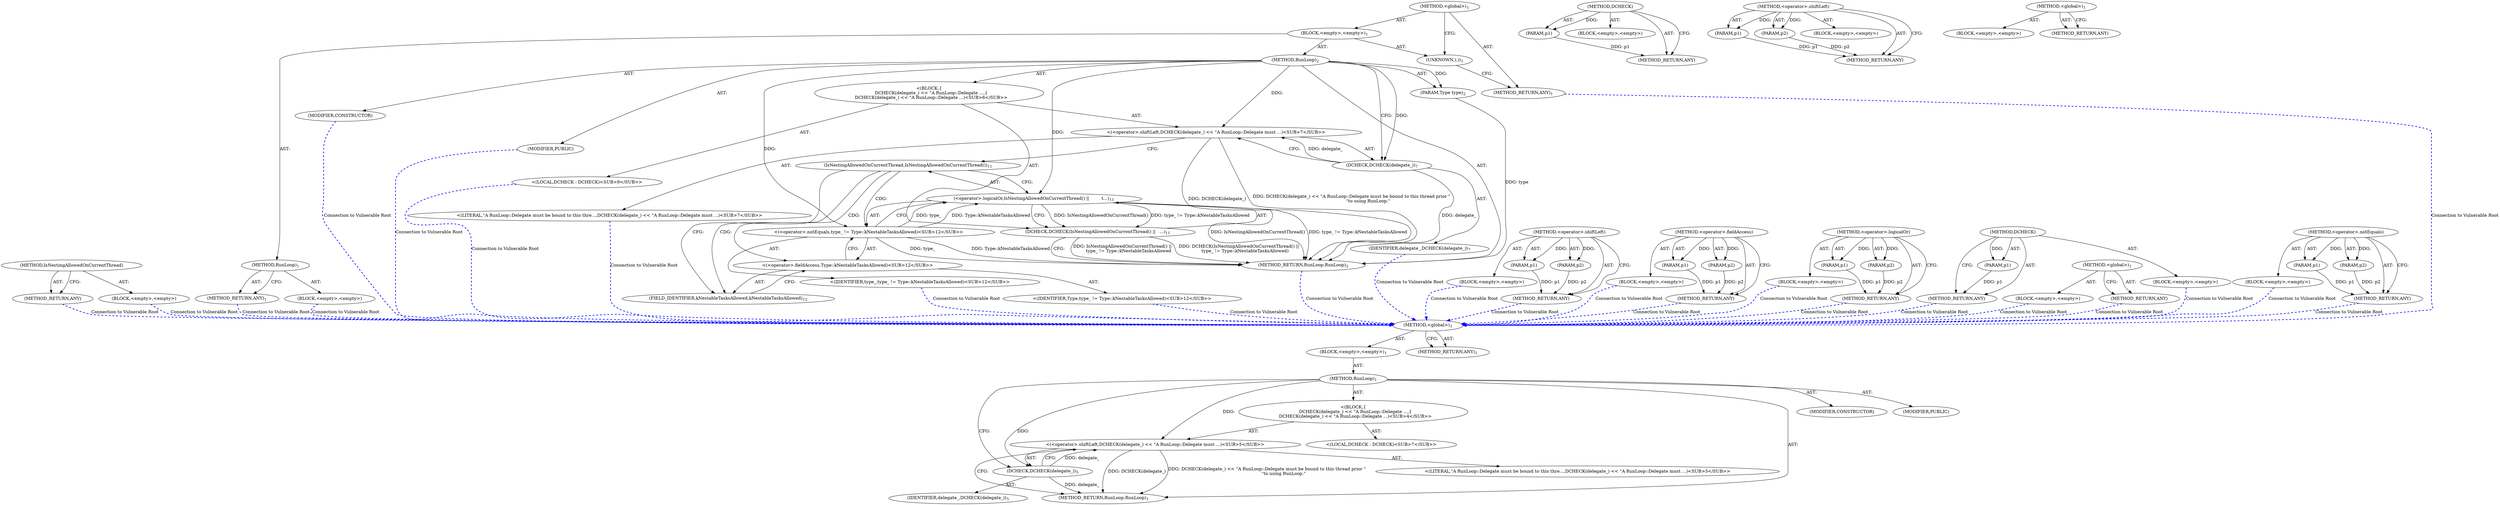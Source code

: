 digraph "&lt;operator&gt;.notEquals" {
vulnerable_6 [label=<(METHOD,&lt;global&gt;)<SUB>1</SUB>>];
vulnerable_7 [label=<(BLOCK,&lt;empty&gt;,&lt;empty&gt;)<SUB>1</SUB>>];
vulnerable_8 [label=<(METHOD,RunLoop)<SUB>1</SUB>>];
vulnerable_9 [label="<(BLOCK,{
   DCHECK(delegate_) &lt;&lt; &quot;A RunLoop::Delegate ...,{
   DCHECK(delegate_) &lt;&lt; &quot;A RunLoop::Delegate ...)<SUB>4</SUB>>"];
vulnerable_10 [label="<(&lt;operator&gt;.shiftLeft,DCHECK(delegate_) &lt;&lt; &quot;A RunLoop::Delegate must ...)<SUB>5</SUB>>"];
vulnerable_11 [label=<(DCHECK,DCHECK(delegate_))<SUB>5</SUB>>];
vulnerable_12 [label=<(IDENTIFIER,delegate_,DCHECK(delegate_))<SUB>5</SUB>>];
vulnerable_13 [label="<(LITERAL,&quot;A RunLoop::Delegate must be bound to this thre...,DCHECK(delegate_) &lt;&lt; &quot;A RunLoop::Delegate must ...)<SUB>5</SUB>>"];
vulnerable_14 [label="<(LOCAL,DCHECK : DCHECK)<SUB>7</SUB>>"];
vulnerable_15 [label=<(MODIFIER,CONSTRUCTOR)>];
vulnerable_16 [label=<(MODIFIER,PUBLIC)>];
vulnerable_17 [label=<(METHOD_RETURN,RunLoop.RunLoop)<SUB>1</SUB>>];
vulnerable_19 [label=<(METHOD_RETURN,ANY)<SUB>1</SUB>>];
vulnerable_43 [label=<(METHOD,DCHECK)>];
vulnerable_44 [label=<(PARAM,p1)>];
vulnerable_45 [label=<(BLOCK,&lt;empty&gt;,&lt;empty&gt;)>];
vulnerable_46 [label=<(METHOD_RETURN,ANY)>];
vulnerable_38 [label=<(METHOD,&lt;operator&gt;.shiftLeft)>];
vulnerable_39 [label=<(PARAM,p1)>];
vulnerable_40 [label=<(PARAM,p2)>];
vulnerable_41 [label=<(BLOCK,&lt;empty&gt;,&lt;empty&gt;)>];
vulnerable_42 [label=<(METHOD_RETURN,ANY)>];
vulnerable_32 [label=<(METHOD,&lt;global&gt;)<SUB>1</SUB>>];
vulnerable_33 [label=<(BLOCK,&lt;empty&gt;,&lt;empty&gt;)>];
vulnerable_34 [label=<(METHOD_RETURN,ANY)>];
fixed_70 [label=<(METHOD,IsNestingAllowedOnCurrentThread)>];
fixed_71 [label=<(BLOCK,&lt;empty&gt;,&lt;empty&gt;)>];
fixed_72 [label=<(METHOD_RETURN,ANY)>];
fixed_6 [label=<(METHOD,&lt;global&gt;)<SUB>1</SUB>>];
fixed_7 [label=<(BLOCK,&lt;empty&gt;,&lt;empty&gt;)<SUB>1</SUB>>];
fixed_8 [label=<(METHOD,RunLoop)<SUB>1</SUB>>];
fixed_9 [label=<(BLOCK,&lt;empty&gt;,&lt;empty&gt;)>];
fixed_10 [label=<(METHOD_RETURN,ANY)<SUB>1</SUB>>];
fixed_12 [label=<(UNKNOWN,),))<SUB>1</SUB>>];
fixed_13 [label=<(METHOD,RunLoop)<SUB>2</SUB>>];
fixed_14 [label=<(PARAM,Type type)<SUB>2</SUB>>];
fixed_15 [label="<(BLOCK,{
   DCHECK(delegate_) &lt;&lt; &quot;A RunLoop::Delegate ...,{
   DCHECK(delegate_) &lt;&lt; &quot;A RunLoop::Delegate ...)<SUB>6</SUB>>"];
fixed_16 [label="<(&lt;operator&gt;.shiftLeft,DCHECK(delegate_) &lt;&lt; &quot;A RunLoop::Delegate must ...)<SUB>7</SUB>>"];
fixed_17 [label=<(DCHECK,DCHECK(delegate_))<SUB>7</SUB>>];
fixed_18 [label=<(IDENTIFIER,delegate_,DCHECK(delegate_))<SUB>7</SUB>>];
fixed_19 [label="<(LITERAL,&quot;A RunLoop::Delegate must be bound to this thre...,DCHECK(delegate_) &lt;&lt; &quot;A RunLoop::Delegate must ...)<SUB>7</SUB>>"];
fixed_20 [label="<(LOCAL,DCHECK : DCHECK)<SUB>9</SUB>>"];
fixed_21 [label=<(DCHECK,DCHECK(IsNestingAllowedOnCurrentThread() ||
   ...)<SUB>11</SUB>>];
fixed_22 [label=<(&lt;operator&gt;.logicalOr,IsNestingAllowedOnCurrentThread() ||
         t...)<SUB>11</SUB>>];
fixed_23 [label=<(IsNestingAllowedOnCurrentThread,IsNestingAllowedOnCurrentThread())<SUB>11</SUB>>];
fixed_24 [label="<(&lt;operator&gt;.notEquals,type_ != Type::kNestableTasksAllowed)<SUB>12</SUB>>"];
fixed_25 [label="<(IDENTIFIER,type_,type_ != Type::kNestableTasksAllowed)<SUB>12</SUB>>"];
fixed_26 [label="<(&lt;operator&gt;.fieldAccess,Type::kNestableTasksAllowed)<SUB>12</SUB>>"];
fixed_27 [label="<(IDENTIFIER,Type,type_ != Type::kNestableTasksAllowed)<SUB>12</SUB>>"];
fixed_28 [label=<(FIELD_IDENTIFIER,kNestableTasksAllowed,kNestableTasksAllowed)<SUB>12</SUB>>];
fixed_29 [label=<(MODIFIER,CONSTRUCTOR)>];
fixed_30 [label=<(MODIFIER,PUBLIC)>];
fixed_31 [label=<(METHOD_RETURN,RunLoop.RunLoop)<SUB>2</SUB>>];
fixed_33 [label=<(METHOD_RETURN,ANY)<SUB>1</SUB>>];
fixed_56 [label=<(METHOD,&lt;operator&gt;.shiftLeft)>];
fixed_57 [label=<(PARAM,p1)>];
fixed_58 [label=<(PARAM,p2)>];
fixed_59 [label=<(BLOCK,&lt;empty&gt;,&lt;empty&gt;)>];
fixed_60 [label=<(METHOD_RETURN,ANY)>];
fixed_78 [label=<(METHOD,&lt;operator&gt;.fieldAccess)>];
fixed_79 [label=<(PARAM,p1)>];
fixed_80 [label=<(PARAM,p2)>];
fixed_81 [label=<(BLOCK,&lt;empty&gt;,&lt;empty&gt;)>];
fixed_82 [label=<(METHOD_RETURN,ANY)>];
fixed_65 [label=<(METHOD,&lt;operator&gt;.logicalOr)>];
fixed_66 [label=<(PARAM,p1)>];
fixed_67 [label=<(PARAM,p2)>];
fixed_68 [label=<(BLOCK,&lt;empty&gt;,&lt;empty&gt;)>];
fixed_69 [label=<(METHOD_RETURN,ANY)>];
fixed_61 [label=<(METHOD,DCHECK)>];
fixed_62 [label=<(PARAM,p1)>];
fixed_63 [label=<(BLOCK,&lt;empty&gt;,&lt;empty&gt;)>];
fixed_64 [label=<(METHOD_RETURN,ANY)>];
fixed_50 [label=<(METHOD,&lt;global&gt;)<SUB>1</SUB>>];
fixed_51 [label=<(BLOCK,&lt;empty&gt;,&lt;empty&gt;)>];
fixed_52 [label=<(METHOD_RETURN,ANY)>];
fixed_73 [label=<(METHOD,&lt;operator&gt;.notEquals)>];
fixed_74 [label=<(PARAM,p1)>];
fixed_75 [label=<(PARAM,p2)>];
fixed_76 [label=<(BLOCK,&lt;empty&gt;,&lt;empty&gt;)>];
fixed_77 [label=<(METHOD_RETURN,ANY)>];
vulnerable_6 -> vulnerable_7  [key=0, label="AST: "];
vulnerable_6 -> vulnerable_19  [key=0, label="AST: "];
vulnerable_6 -> vulnerable_19  [key=1, label="CFG: "];
vulnerable_7 -> vulnerable_8  [key=0, label="AST: "];
vulnerable_8 -> vulnerable_9  [key=0, label="AST: "];
vulnerable_8 -> vulnerable_15  [key=0, label="AST: "];
vulnerable_8 -> vulnerable_16  [key=0, label="AST: "];
vulnerable_8 -> vulnerable_17  [key=0, label="AST: "];
vulnerable_8 -> vulnerable_11  [key=0, label="CFG: "];
vulnerable_8 -> vulnerable_11  [key=1, label="DDG: "];
vulnerable_8 -> vulnerable_10  [key=0, label="DDG: "];
vulnerable_9 -> vulnerable_10  [key=0, label="AST: "];
vulnerable_9 -> vulnerable_14  [key=0, label="AST: "];
vulnerable_10 -> vulnerable_11  [key=0, label="AST: "];
vulnerable_10 -> vulnerable_13  [key=0, label="AST: "];
vulnerable_10 -> vulnerable_17  [key=0, label="CFG: "];
vulnerable_10 -> vulnerable_17  [key=1, label="DDG: DCHECK(delegate_)"];
vulnerable_10 -> vulnerable_17  [key=2, label="DDG: DCHECK(delegate_) &lt;&lt; &quot;A RunLoop::Delegate must be bound to this thread prior &quot;
                        &quot;to using RunLoop.&quot;"];
vulnerable_11 -> vulnerable_12  [key=0, label="AST: "];
vulnerable_11 -> vulnerable_10  [key=0, label="CFG: "];
vulnerable_11 -> vulnerable_10  [key=1, label="DDG: delegate_"];
vulnerable_11 -> vulnerable_17  [key=0, label="DDG: delegate_"];
vulnerable_43 -> vulnerable_44  [key=0, label="AST: "];
vulnerable_43 -> vulnerable_44  [key=1, label="DDG: "];
vulnerable_43 -> vulnerable_45  [key=0, label="AST: "];
vulnerable_43 -> vulnerable_46  [key=0, label="AST: "];
vulnerable_43 -> vulnerable_46  [key=1, label="CFG: "];
vulnerable_44 -> vulnerable_46  [key=0, label="DDG: p1"];
vulnerable_38 -> vulnerable_39  [key=0, label="AST: "];
vulnerable_38 -> vulnerable_39  [key=1, label="DDG: "];
vulnerable_38 -> vulnerable_41  [key=0, label="AST: "];
vulnerable_38 -> vulnerable_40  [key=0, label="AST: "];
vulnerable_38 -> vulnerable_40  [key=1, label="DDG: "];
vulnerable_38 -> vulnerable_42  [key=0, label="AST: "];
vulnerable_38 -> vulnerable_42  [key=1, label="CFG: "];
vulnerable_39 -> vulnerable_42  [key=0, label="DDG: p1"];
vulnerable_40 -> vulnerable_42  [key=0, label="DDG: p2"];
vulnerable_32 -> vulnerable_33  [key=0, label="AST: "];
vulnerable_32 -> vulnerable_34  [key=0, label="AST: "];
vulnerable_32 -> vulnerable_34  [key=1, label="CFG: "];
fixed_70 -> fixed_71  [key=0, label="AST: "];
fixed_70 -> fixed_72  [key=0, label="AST: "];
fixed_70 -> fixed_72  [key=1, label="CFG: "];
fixed_71 -> vulnerable_6  [color=blue, key=0, label="Connection to Vulnerable Root", penwidth="2.0", style=dashed];
fixed_72 -> vulnerable_6  [color=blue, key=0, label="Connection to Vulnerable Root", penwidth="2.0", style=dashed];
fixed_6 -> fixed_7  [key=0, label="AST: "];
fixed_6 -> fixed_33  [key=0, label="AST: "];
fixed_6 -> fixed_12  [key=0, label="CFG: "];
fixed_7 -> fixed_8  [key=0, label="AST: "];
fixed_7 -> fixed_12  [key=0, label="AST: "];
fixed_7 -> fixed_13  [key=0, label="AST: "];
fixed_8 -> fixed_9  [key=0, label="AST: "];
fixed_8 -> fixed_10  [key=0, label="AST: "];
fixed_8 -> fixed_10  [key=1, label="CFG: "];
fixed_9 -> vulnerable_6  [color=blue, key=0, label="Connection to Vulnerable Root", penwidth="2.0", style=dashed];
fixed_10 -> vulnerable_6  [color=blue, key=0, label="Connection to Vulnerable Root", penwidth="2.0", style=dashed];
fixed_12 -> fixed_33  [key=0, label="CFG: "];
fixed_13 -> fixed_14  [key=0, label="AST: "];
fixed_13 -> fixed_14  [key=1, label="DDG: "];
fixed_13 -> fixed_15  [key=0, label="AST: "];
fixed_13 -> fixed_29  [key=0, label="AST: "];
fixed_13 -> fixed_30  [key=0, label="AST: "];
fixed_13 -> fixed_31  [key=0, label="AST: "];
fixed_13 -> fixed_17  [key=0, label="CFG: "];
fixed_13 -> fixed_17  [key=1, label="DDG: "];
fixed_13 -> fixed_16  [key=0, label="DDG: "];
fixed_13 -> fixed_22  [key=0, label="DDG: "];
fixed_13 -> fixed_24  [key=0, label="DDG: "];
fixed_14 -> fixed_31  [key=0, label="DDG: type"];
fixed_15 -> fixed_16  [key=0, label="AST: "];
fixed_15 -> fixed_20  [key=0, label="AST: "];
fixed_15 -> fixed_21  [key=0, label="AST: "];
fixed_16 -> fixed_17  [key=0, label="AST: "];
fixed_16 -> fixed_19  [key=0, label="AST: "];
fixed_16 -> fixed_23  [key=0, label="CFG: "];
fixed_16 -> fixed_31  [key=0, label="DDG: DCHECK(delegate_)"];
fixed_16 -> fixed_31  [key=1, label="DDG: DCHECK(delegate_) &lt;&lt; &quot;A RunLoop::Delegate must be bound to this thread prior &quot;
                        &quot;to using RunLoop.&quot;"];
fixed_17 -> fixed_18  [key=0, label="AST: "];
fixed_17 -> fixed_16  [key=0, label="CFG: "];
fixed_17 -> fixed_16  [key=1, label="DDG: delegate_"];
fixed_17 -> fixed_31  [key=0, label="DDG: delegate_"];
fixed_18 -> vulnerable_6  [color=blue, key=0, label="Connection to Vulnerable Root", penwidth="2.0", style=dashed];
fixed_19 -> vulnerable_6  [color=blue, key=0, label="Connection to Vulnerable Root", penwidth="2.0", style=dashed];
fixed_20 -> vulnerable_6  [color=blue, key=0, label="Connection to Vulnerable Root", penwidth="2.0", style=dashed];
fixed_21 -> fixed_22  [key=0, label="AST: "];
fixed_21 -> fixed_31  [key=0, label="CFG: "];
fixed_21 -> fixed_31  [key=1, label="DDG: IsNestingAllowedOnCurrentThread() ||
         type_ != Type::kNestableTasksAllowed"];
fixed_21 -> fixed_31  [key=2, label="DDG: DCHECK(IsNestingAllowedOnCurrentThread() ||
         type_ != Type::kNestableTasksAllowed)"];
fixed_22 -> fixed_23  [key=0, label="AST: "];
fixed_22 -> fixed_24  [key=0, label="AST: "];
fixed_22 -> fixed_21  [key=0, label="CFG: "];
fixed_22 -> fixed_21  [key=1, label="DDG: IsNestingAllowedOnCurrentThread()"];
fixed_22 -> fixed_21  [key=2, label="DDG: type_ != Type::kNestableTasksAllowed"];
fixed_22 -> fixed_31  [key=0, label="DDG: IsNestingAllowedOnCurrentThread()"];
fixed_22 -> fixed_31  [key=1, label="DDG: type_ != Type::kNestableTasksAllowed"];
fixed_23 -> fixed_22  [key=0, label="CFG: "];
fixed_23 -> fixed_28  [key=0, label="CFG: "];
fixed_23 -> fixed_28  [key=1, label="CDG: "];
fixed_23 -> fixed_24  [key=0, label="CDG: "];
fixed_23 -> fixed_26  [key=0, label="CDG: "];
fixed_24 -> fixed_25  [key=0, label="AST: "];
fixed_24 -> fixed_26  [key=0, label="AST: "];
fixed_24 -> fixed_22  [key=0, label="CFG: "];
fixed_24 -> fixed_22  [key=1, label="DDG: type_"];
fixed_24 -> fixed_22  [key=2, label="DDG: Type::kNestableTasksAllowed"];
fixed_24 -> fixed_31  [key=0, label="DDG: Type::kNestableTasksAllowed"];
fixed_24 -> fixed_31  [key=1, label="DDG: type_"];
fixed_25 -> vulnerable_6  [color=blue, key=0, label="Connection to Vulnerable Root", penwidth="2.0", style=dashed];
fixed_26 -> fixed_27  [key=0, label="AST: "];
fixed_26 -> fixed_28  [key=0, label="AST: "];
fixed_26 -> fixed_24  [key=0, label="CFG: "];
fixed_27 -> vulnerable_6  [color=blue, key=0, label="Connection to Vulnerable Root", penwidth="2.0", style=dashed];
fixed_28 -> fixed_26  [key=0, label="CFG: "];
fixed_29 -> vulnerable_6  [color=blue, key=0, label="Connection to Vulnerable Root", penwidth="2.0", style=dashed];
fixed_30 -> vulnerable_6  [color=blue, key=0, label="Connection to Vulnerable Root", penwidth="2.0", style=dashed];
fixed_31 -> vulnerable_6  [color=blue, key=0, label="Connection to Vulnerable Root", penwidth="2.0", style=dashed];
fixed_33 -> vulnerable_6  [color=blue, key=0, label="Connection to Vulnerable Root", penwidth="2.0", style=dashed];
fixed_56 -> fixed_57  [key=0, label="AST: "];
fixed_56 -> fixed_57  [key=1, label="DDG: "];
fixed_56 -> fixed_59  [key=0, label="AST: "];
fixed_56 -> fixed_58  [key=0, label="AST: "];
fixed_56 -> fixed_58  [key=1, label="DDG: "];
fixed_56 -> fixed_60  [key=0, label="AST: "];
fixed_56 -> fixed_60  [key=1, label="CFG: "];
fixed_57 -> fixed_60  [key=0, label="DDG: p1"];
fixed_58 -> fixed_60  [key=0, label="DDG: p2"];
fixed_59 -> vulnerable_6  [color=blue, key=0, label="Connection to Vulnerable Root", penwidth="2.0", style=dashed];
fixed_60 -> vulnerable_6  [color=blue, key=0, label="Connection to Vulnerable Root", penwidth="2.0", style=dashed];
fixed_78 -> fixed_79  [key=0, label="AST: "];
fixed_78 -> fixed_79  [key=1, label="DDG: "];
fixed_78 -> fixed_81  [key=0, label="AST: "];
fixed_78 -> fixed_80  [key=0, label="AST: "];
fixed_78 -> fixed_80  [key=1, label="DDG: "];
fixed_78 -> fixed_82  [key=0, label="AST: "];
fixed_78 -> fixed_82  [key=1, label="CFG: "];
fixed_79 -> fixed_82  [key=0, label="DDG: p1"];
fixed_80 -> fixed_82  [key=0, label="DDG: p2"];
fixed_81 -> vulnerable_6  [color=blue, key=0, label="Connection to Vulnerable Root", penwidth="2.0", style=dashed];
fixed_82 -> vulnerable_6  [color=blue, key=0, label="Connection to Vulnerable Root", penwidth="2.0", style=dashed];
fixed_65 -> fixed_66  [key=0, label="AST: "];
fixed_65 -> fixed_66  [key=1, label="DDG: "];
fixed_65 -> fixed_68  [key=0, label="AST: "];
fixed_65 -> fixed_67  [key=0, label="AST: "];
fixed_65 -> fixed_67  [key=1, label="DDG: "];
fixed_65 -> fixed_69  [key=0, label="AST: "];
fixed_65 -> fixed_69  [key=1, label="CFG: "];
fixed_66 -> fixed_69  [key=0, label="DDG: p1"];
fixed_67 -> fixed_69  [key=0, label="DDG: p2"];
fixed_68 -> vulnerable_6  [color=blue, key=0, label="Connection to Vulnerable Root", penwidth="2.0", style=dashed];
fixed_69 -> vulnerable_6  [color=blue, key=0, label="Connection to Vulnerable Root", penwidth="2.0", style=dashed];
fixed_61 -> fixed_62  [key=0, label="AST: "];
fixed_61 -> fixed_62  [key=1, label="DDG: "];
fixed_61 -> fixed_63  [key=0, label="AST: "];
fixed_61 -> fixed_64  [key=0, label="AST: "];
fixed_61 -> fixed_64  [key=1, label="CFG: "];
fixed_62 -> fixed_64  [key=0, label="DDG: p1"];
fixed_63 -> vulnerable_6  [color=blue, key=0, label="Connection to Vulnerable Root", penwidth="2.0", style=dashed];
fixed_64 -> vulnerable_6  [color=blue, key=0, label="Connection to Vulnerable Root", penwidth="2.0", style=dashed];
fixed_50 -> fixed_51  [key=0, label="AST: "];
fixed_50 -> fixed_52  [key=0, label="AST: "];
fixed_50 -> fixed_52  [key=1, label="CFG: "];
fixed_51 -> vulnerable_6  [color=blue, key=0, label="Connection to Vulnerable Root", penwidth="2.0", style=dashed];
fixed_52 -> vulnerable_6  [color=blue, key=0, label="Connection to Vulnerable Root", penwidth="2.0", style=dashed];
fixed_73 -> fixed_74  [key=0, label="AST: "];
fixed_73 -> fixed_74  [key=1, label="DDG: "];
fixed_73 -> fixed_76  [key=0, label="AST: "];
fixed_73 -> fixed_75  [key=0, label="AST: "];
fixed_73 -> fixed_75  [key=1, label="DDG: "];
fixed_73 -> fixed_77  [key=0, label="AST: "];
fixed_73 -> fixed_77  [key=1, label="CFG: "];
fixed_74 -> fixed_77  [key=0, label="DDG: p1"];
fixed_75 -> fixed_77  [key=0, label="DDG: p2"];
fixed_76 -> vulnerable_6  [color=blue, key=0, label="Connection to Vulnerable Root", penwidth="2.0", style=dashed];
fixed_77 -> vulnerable_6  [color=blue, key=0, label="Connection to Vulnerable Root", penwidth="2.0", style=dashed];
}
